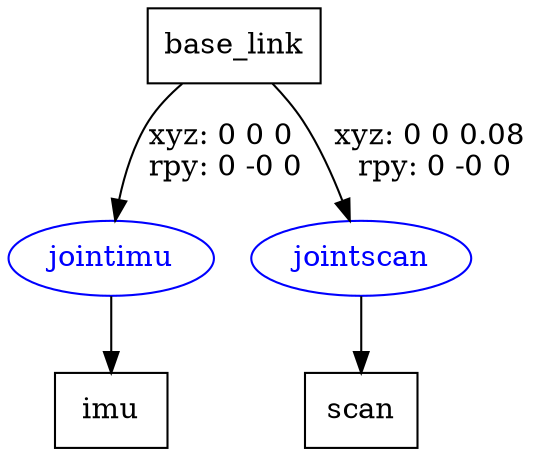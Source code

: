 digraph G {
node [shape=box];
"base_link" [label="base_link"];
"imu" [label="imu"];
"scan" [label="scan"];
node [shape=ellipse, color=blue, fontcolor=blue];
"base_link" -> "jointimu" [label="xyz: 0 0 0 \nrpy: 0 -0 0"]
"jointimu" -> "imu"
"base_link" -> "jointscan" [label="xyz: 0 0 0.08 \nrpy: 0 -0 0"]
"jointscan" -> "scan"
}
